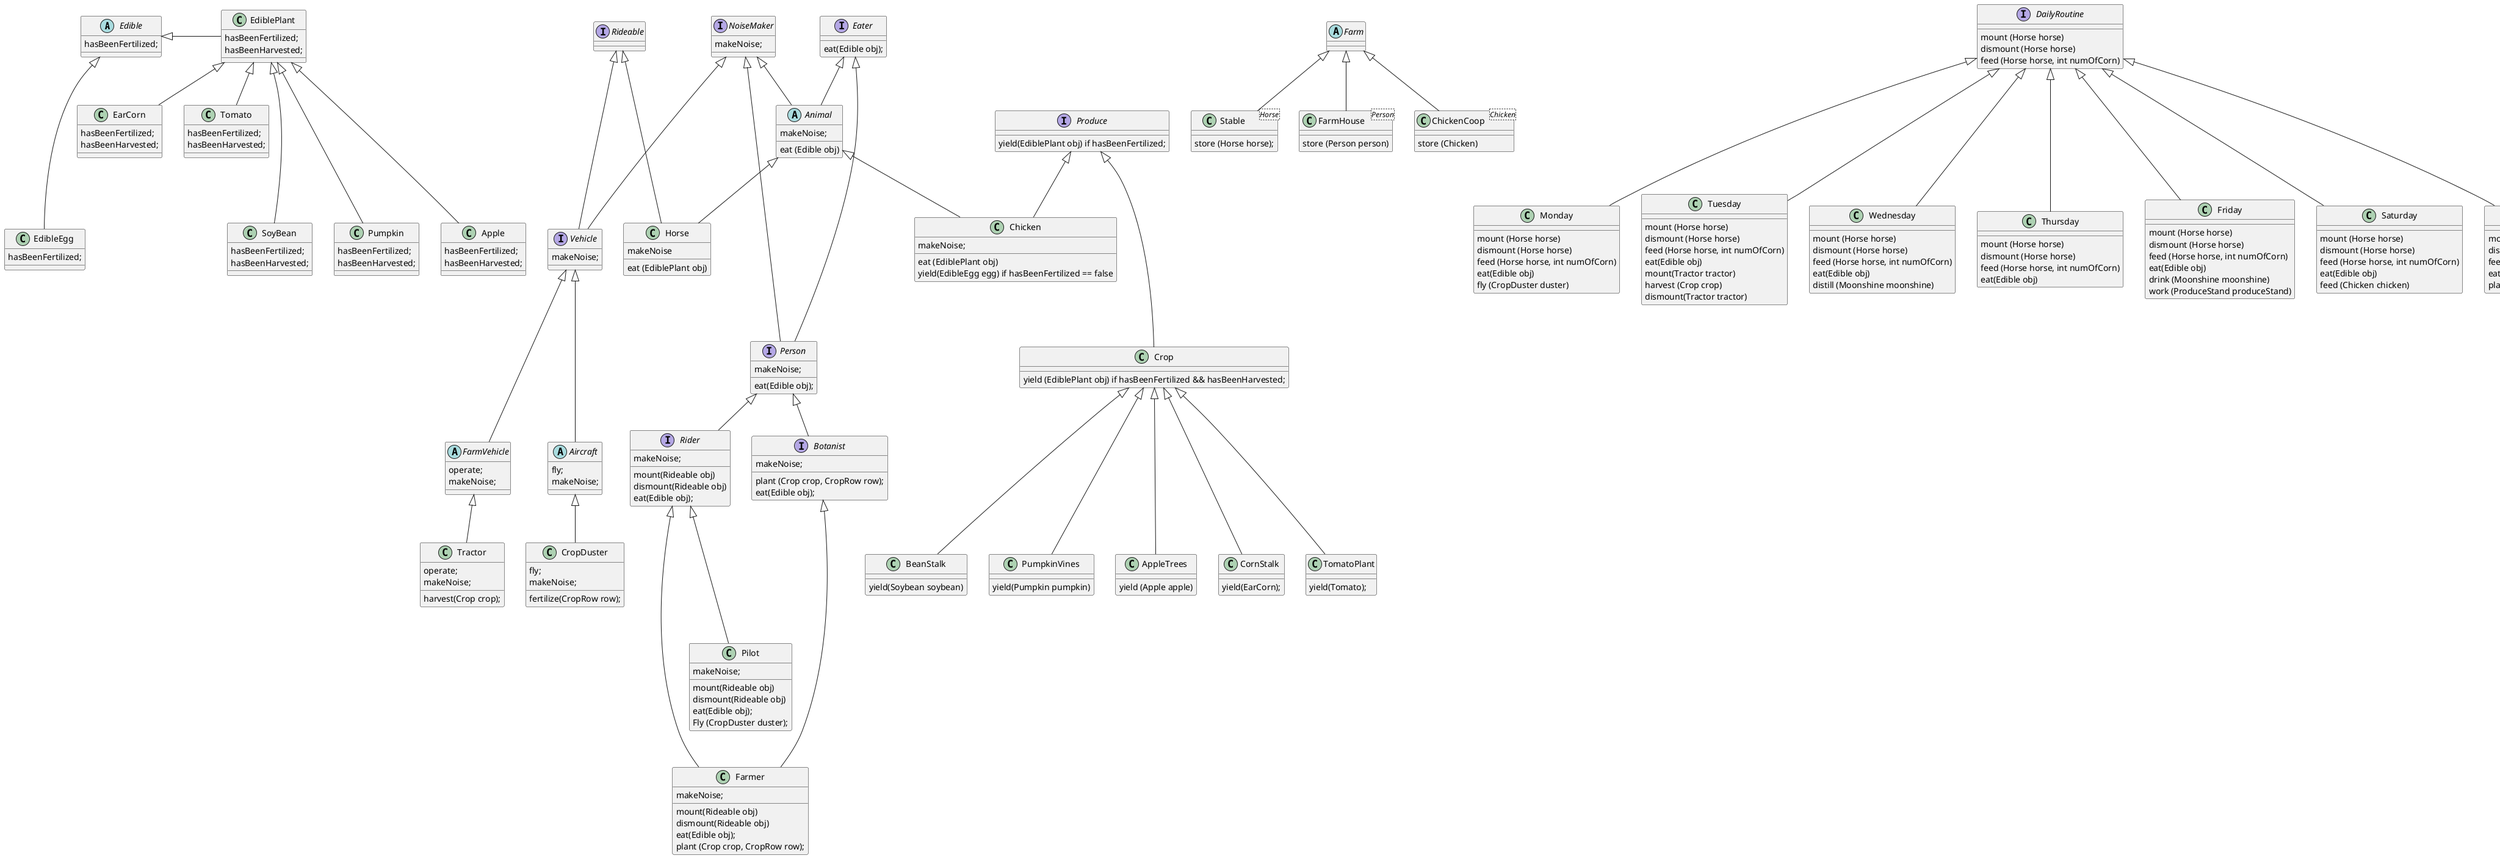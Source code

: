 @startuml
'https://plantuml.com/class-diagram

abstract class Edible{
hasBeenFertilized;
}
abstract class Animal {
eat (Edible obj)
makeNoise;
}
abstract class FarmVehicle {
operate;
makeNoise;
}
abstract class Aircraft {
fly;
makeNoise;
}
abstract class Farm {
}



interface Eater {
eat(Edible obj);
}
interface NoiseMaker {
makeNoise;
}
interface Rideable {}
interface Produce {
yield(EdiblePlant obj) if hasBeenFertilized;
}
interface Vehicle {
makeNoise;
}
interface Person {
eat(Edible obj);
makeNoise;
}
interface Rider {
mount(Rideable obj)
dismount(Rideable obj)
eat(Edible obj);
makeNoise;
}
interface Botanist {
plant (Crop crop, CropRow row);
eat(Edible obj);
makeNoise;
}
interface DailyRoutine {
mount (Horse horse)
dismount (Horse horse)
feed (Horse horse, int numOfCorn)
}



class Horse {
makeNoise
eat (EdiblePlant obj)
}
class Chicken {
eat (EdiblePlant obj)
makeNoise;
yield(EdibleEgg egg) if hasBeenFertilized == false
}
class EdibleEgg {
hasBeenFertilized;
}
class Field<CropRow> {
store(CropRow);
}
class CropRow<Crop> {
store(Crop);
}
class Crop {
yield (EdiblePlant obj) if hasBeenFertilized && hasBeenHarvested;
}
class EdiblePlant {
hasBeenFertilized;
hasBeenHarvested;
}
class CornStalk {
yield(EarCorn);
}
class EarCorn {
hasBeenFertilized;
hasBeenHarvested;
}
class TomatoPlant {
yield(Tomato);
}
class Tomato {
hasBeenFertilized;
hasBeenHarvested;
}
class BeanStalk {
yield(Soybean soybean)
}
class SoyBean {
hasBeenFertilized;
hasBeenHarvested;
}
class PumpkinVines {
yield(Pumpkin pumpkin)
}
class Pumpkin {
hasBeenFertilized;
hasBeenHarvested;
}
class AppleTrees {
yield (Apple apple)
}
class Apple {
hasBeenFertilized;
hasBeenHarvested;
}
class Tractor {
harvest(Crop crop);
operate;
makeNoise;
}
class CropDuster {
fertilize(CropRow row);
fly;
makeNoise;
}
class Farmer {
mount(Rideable obj)
dismount(Rideable obj)
eat(Edible obj);
makeNoise;
plant (Crop crop, CropRow row);
}
class Pilot {
mount(Rideable obj)
dismount(Rideable obj)
eat(Edible obj);
makeNoise;
Fly (CropDuster duster);
}
class Stable<Horse> {
store (Horse horse);
}
class FarmHouse<Person> {
store (Person person)
}
class ChickenCoop<Chicken> {
store (Chicken)
}
class Moonshine {
distill (Corn corn)
}
class ProduceStand {
addProduce (Produce)
}


class Monday {
mount (Horse horse)
dismount (Horse horse)
feed (Horse horse, int numOfCorn)
eat(Edible obj)
fly (CropDuster duster)
}
class Tuesday {
mount (Horse horse)
dismount (Horse horse)
feed (Horse horse, int numOfCorn)
eat(Edible obj)
mount(Tractor tractor)
harvest (Crop crop)
dismount(Tractor tractor)
}
class Wednesday {
mount (Horse horse)
dismount (Horse horse)
feed (Horse horse, int numOfCorn)
eat(Edible obj)
distill (Moonshine moonshine)
}
class Thursday {
mount (Horse horse)
dismount (Horse horse)
feed (Horse horse, int numOfCorn)
eat(Edible obj)
}
class Friday {
mount (Horse horse)
dismount (Horse horse)
feed (Horse horse, int numOfCorn)
eat(Edible obj)
drink (Moonshine moonshine)
work (ProduceStand produceStand)
}
class Saturday {
mount (Horse horse)
dismount (Horse horse)
feed (Horse horse, int numOfCorn)
eat(Edible obj)
feed (Chicken chicken)
}
class Sunday {
mount (Horse horse)
dismount (Horse horse)
feed (Horse horse, int numOfCorn)
eat(Edible obj)
plant (Crop crop, CropRow row) 3-5
}



Eater <|-- Animal
NoiseMaker <|-- Animal

Animal <|-- Horse
Rideable <|-- Horse

Animal <|-- Chicken
Produce <|-- Chicken

Person <|-- Rider
Person <|-- Botanist

Field <|-- CropRow

NoiseMaker <|--- Vehicle
Rideable <|--- Vehicle

Vehicle <|--- Aircraft
Vehicle <|--- FarmVehicle

Produce <|--- Crop

Crop <|--- CornStalk
Crop <|--- TomatoPlant
Crop <|--- BeanStalk
Crop <|--- PumpkinVines
Crop <|--- AppleTrees

Edible <|- EdiblePlant
Edible <|--- EdibleEgg

EdiblePlant <|-- EarCorn
EdiblePlant <|-- Tomato
EdiblePlant <|--- SoyBean
EdiblePlant <|--- Pumpkin
EdiblePlant <|--- Apple

NoiseMaker <|---- Person
Eater <|---- Person

FarmVehicle <|-- Tractor
Aircraft <|-- CropDuster

Botanist <|---- Farmer
Rider <|---- Farmer

Farm <|-- FarmHouse
Farm <|-- ChickenCoop
Farm <|-- Stable

Rider <|--- Pilot

DailyRoutine <|--- Monday
DailyRoutine <|--- Tuesday
DailyRoutine <|--- Wednesday
DailyRoutine <|--- Thursday
DailyRoutine <|--- Friday
DailyRoutine <|--- Saturday
DailyRoutine <|--- Sunday

@enduml